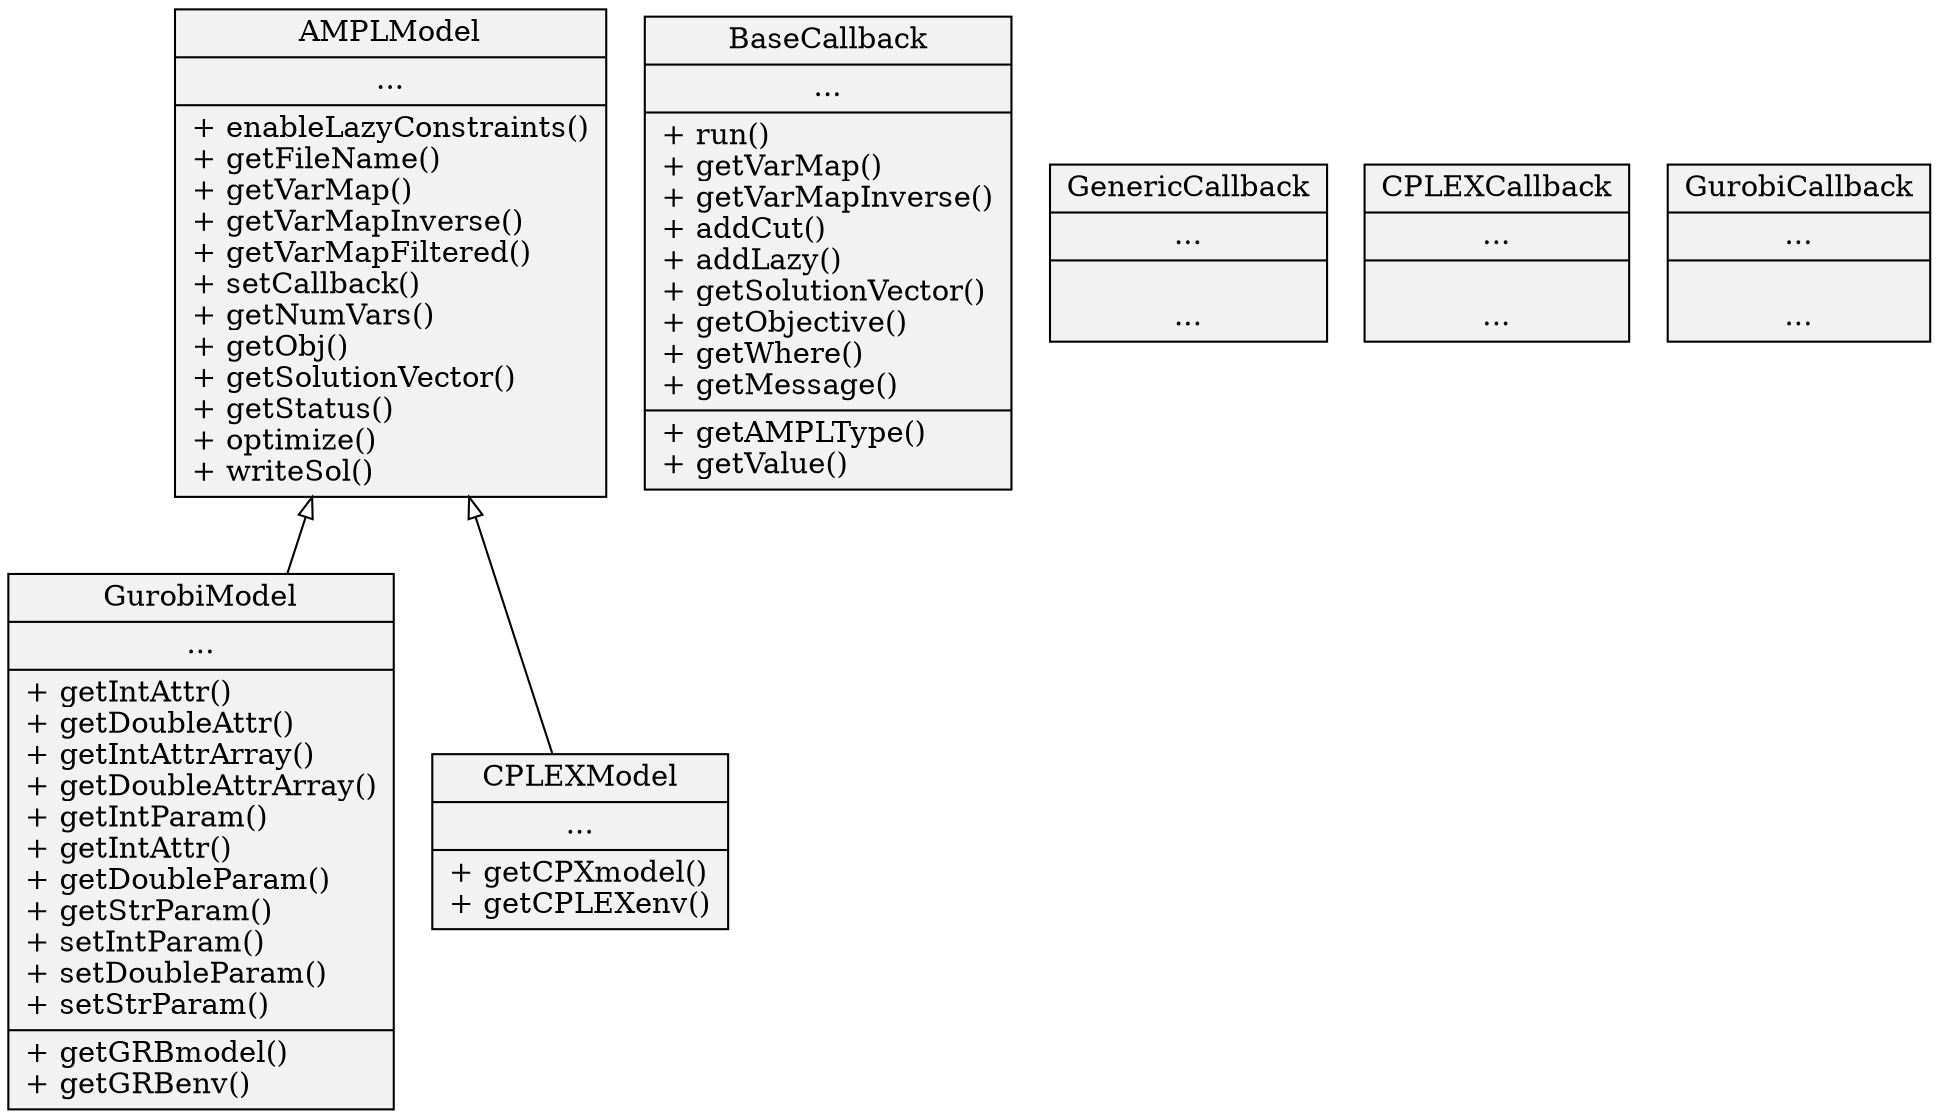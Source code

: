 digraph hierarchy {

node[shape=record,style=filled,fillcolor=gray95]
edge[dir=back, arrowtail=empty]

#SolverDriver[label = "{SolverDriver\<T\>|+ loadMutex|+ loadModel()}"]
#GurobiDrv[label = "{GurobiDrv|+ GRBModel* GRBModel_\n+ ASL* ASL_| + loadModel()}"]
#CPLEXDrv[label = "{CPLEXDrv|...| + compactNodes()\l...}"]

AMPLModel[label = "{AMPLModel|...|+ enableLazyConstraints()\l+ getFileName()\l+ getVarMap()\l+ getVarMapInverse()\l+ getVarMapFiltered()\l+ setCallback()\l+ getNumVars()\l+ getObj()\l+ getSolutionVector()\l+ getStatus()\l+ optimize()\l+ writeSol()\l}"]
GurobiModel[label = "{GurobiModel|...|+ getIntAttr()\l+ getDoubleAttr()\l+ getIntAttrArray()\l+ getDoubleAttrArray()\l+ getIntParam()\l+ getIntAttr()\l+ getDoubleParam()\l+ getStrParam()\l+ setIntParam()\l+ setDoubleParam()\l+ setStrParam()\l|+ getGRBmodel()\l+ getGRBenv()\l}"]
CPLEXModel[label = "{CPLEXModel|...|+ getCPXmodel()\l+ getCPLEXenv()\l}"]

BaseCB[label = "{BaseCallback|...|+ run()\l+ getVarMap()\l+ getVarMapInverse()\l+ addCut()\l+ addLazy()\l+ getSolutionVector()\l+ getObjective()\l+ getWhere()\l+ getMessage()\l|+ getAMPLType()\l+ getValue()\l}"]
GenericCB[label = "{GenericCallback|...|\l...}"]
CPLEXCB[label = "{CPLEXCallback|...|\l...}"]
GurobiCB[label = "{GurobiCallback|...|\l...}"]

#SolverDriver->GurobiDrv
#SolverDriver->CPLEXDrv

AMPLModel->GurobiModel
AMPLModel->CPLEXModel


#BaseCB->GenericCB
#BaseCB->CPLEXCB
#BaseCB->GurobiCB

# not compatible with VS
#AMPLModel->SolverDriver[constraint=false, arrowtail=odiamond]
#GenericCB->AMPLModel[constraint=false, arrowtail=none]
}

